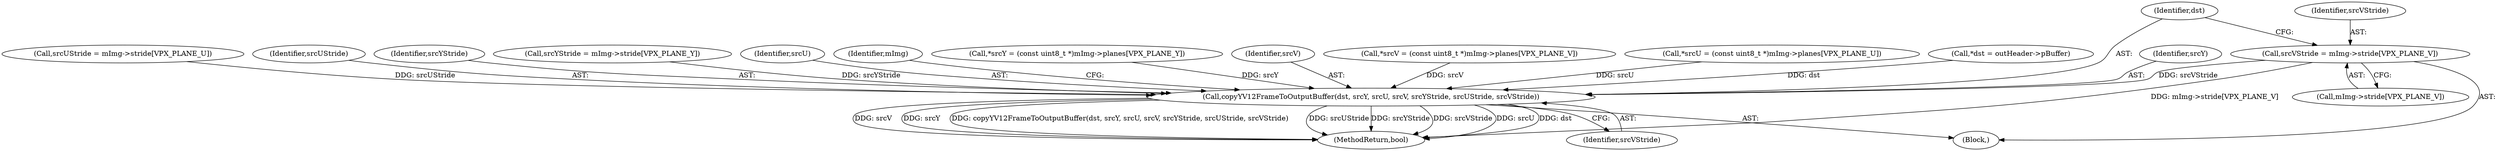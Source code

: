 digraph "1_Android_f9ed2fe6d61259e779a37d4c2d7edb33a1c1f8ba@array" {
"1000314" [label="(Call,srcVStride = mImg->stride[VPX_PLANE_V])"];
"1000321" [label="(Call,copyYV12FrameToOutputBuffer(dst, srcY, srcU, srcV, srcYStride, srcUStride, srcVStride))"];
"1000330" [label="(Identifier,mImg)"];
"1000314" [label="(Call,srcVStride = mImg->stride[VPX_PLANE_V])"];
"1000328" [label="(Identifier,srcVStride)"];
"1000268" [label="(Call,*srcY = (const uint8_t *)mImg->planes[VPX_PLANE_Y])"];
"1000325" [label="(Identifier,srcV)"];
"1000288" [label="(Call,*srcV = (const uint8_t *)mImg->planes[VPX_PLANE_V])"];
"1000174" [label="(Block,)"];
"1000278" [label="(Call,*srcU = (const uint8_t *)mImg->planes[VPX_PLANE_U])"];
"1000262" [label="(Call,*dst = outHeader->pBuffer)"];
"1000322" [label="(Identifier,dst)"];
"1000321" [label="(Call,copyYV12FrameToOutputBuffer(dst, srcY, srcU, srcV, srcYStride, srcUStride, srcVStride))"];
"1000316" [label="(Call,mImg->stride[VPX_PLANE_V])"];
"1000323" [label="(Identifier,srcY)"];
"1000315" [label="(Identifier,srcVStride)"];
"1000306" [label="(Call,srcUStride = mImg->stride[VPX_PLANE_U])"];
"1000327" [label="(Identifier,srcUStride)"];
"1000326" [label="(Identifier,srcYStride)"];
"1000395" [label="(MethodReturn,bool)"];
"1000298" [label="(Call,srcYStride = mImg->stride[VPX_PLANE_Y])"];
"1000324" [label="(Identifier,srcU)"];
"1000314" -> "1000174"  [label="AST: "];
"1000314" -> "1000316"  [label="CFG: "];
"1000315" -> "1000314"  [label="AST: "];
"1000316" -> "1000314"  [label="AST: "];
"1000322" -> "1000314"  [label="CFG: "];
"1000314" -> "1000395"  [label="DDG: mImg->stride[VPX_PLANE_V]"];
"1000314" -> "1000321"  [label="DDG: srcVStride"];
"1000321" -> "1000174"  [label="AST: "];
"1000321" -> "1000328"  [label="CFG: "];
"1000322" -> "1000321"  [label="AST: "];
"1000323" -> "1000321"  [label="AST: "];
"1000324" -> "1000321"  [label="AST: "];
"1000325" -> "1000321"  [label="AST: "];
"1000326" -> "1000321"  [label="AST: "];
"1000327" -> "1000321"  [label="AST: "];
"1000328" -> "1000321"  [label="AST: "];
"1000330" -> "1000321"  [label="CFG: "];
"1000321" -> "1000395"  [label="DDG: srcYStride"];
"1000321" -> "1000395"  [label="DDG: srcVStride"];
"1000321" -> "1000395"  [label="DDG: srcU"];
"1000321" -> "1000395"  [label="DDG: dst"];
"1000321" -> "1000395"  [label="DDG: srcV"];
"1000321" -> "1000395"  [label="DDG: srcY"];
"1000321" -> "1000395"  [label="DDG: copyYV12FrameToOutputBuffer(dst, srcY, srcU, srcV, srcYStride, srcUStride, srcVStride)"];
"1000321" -> "1000395"  [label="DDG: srcUStride"];
"1000262" -> "1000321"  [label="DDG: dst"];
"1000268" -> "1000321"  [label="DDG: srcY"];
"1000278" -> "1000321"  [label="DDG: srcU"];
"1000288" -> "1000321"  [label="DDG: srcV"];
"1000298" -> "1000321"  [label="DDG: srcYStride"];
"1000306" -> "1000321"  [label="DDG: srcUStride"];
}
